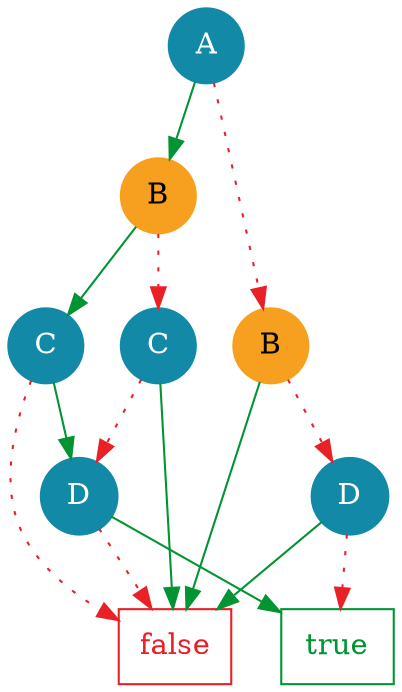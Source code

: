 digraph G {
  bgcolor="#ffffff"

  id0 [shape=box, style=filled, color="#ea2027", fontcolor="#ea2027", fillcolor="#ffffff", label="false"]
  id1 [shape=box, style=filled, color="#009432", fontcolor="#009432", fillcolor="#ffffff", label="true"]
  id8 [shape=circle, style=filled, color="#1289a7", fontcolor="#ffffff", fillcolor="#1289a7", label="D"]
  id9 [shape=circle, style=filled, color="#1289a7", fontcolor="#ffffff", fillcolor="#1289a7", label="D"]
  id12 [shape=circle, style=filled, color="#1289a7", fontcolor="#ffffff", fillcolor="#1289a7", label="C"]
  id17 [shape=circle, style=filled, color="#f79f1f", fontcolor="#000000", fillcolor="#f79f1f", label="B"]
  id18 [shape=circle, style=filled, color="#1289a7", fontcolor="#ffffff", fillcolor="#1289a7", label="C"]
  id19 [shape=circle, style=filled, color="#f79f1f", fontcolor="#000000", fillcolor="#f79f1f", label="B"]
  id20 [shape=circle, style=filled, color="#1289a7", fontcolor="#ffffff", fillcolor="#1289a7", label="A"]

  id8 -> id0 [color="#ea2027", fontcolor="#ea2027", style=dotted]
  id8 -> id1 [color="#009432", fontcolor="#009432", style=solid]
  id9 -> id1 [color="#ea2027", fontcolor="#ea2027", style=dotted]
  id9 -> id0 [color="#009432", fontcolor="#009432", style=solid]
  id12 -> id0 [color="#ea2027", fontcolor="#ea2027", style=dotted]
  id12 -> id8 [color="#009432", fontcolor="#009432", style=solid]
  id17 -> id9 [color="#ea2027", fontcolor="#ea2027", style=dotted]
  id17 -> id0 [color="#009432", fontcolor="#009432", style=solid]
  id18 -> id8 [color="#ea2027", fontcolor="#ea2027", style=dotted]
  id18 -> id0 [color="#009432", fontcolor="#009432", style=solid]
  id19 -> id18 [color="#ea2027", fontcolor="#ea2027", style=dotted]
  id19 -> id12 [color="#009432", fontcolor="#009432", style=solid]
  id20 -> id17 [color="#ea2027", fontcolor="#ea2027", style=dotted]
  id20 -> id19 [color="#009432", fontcolor="#009432", style=solid]
}
